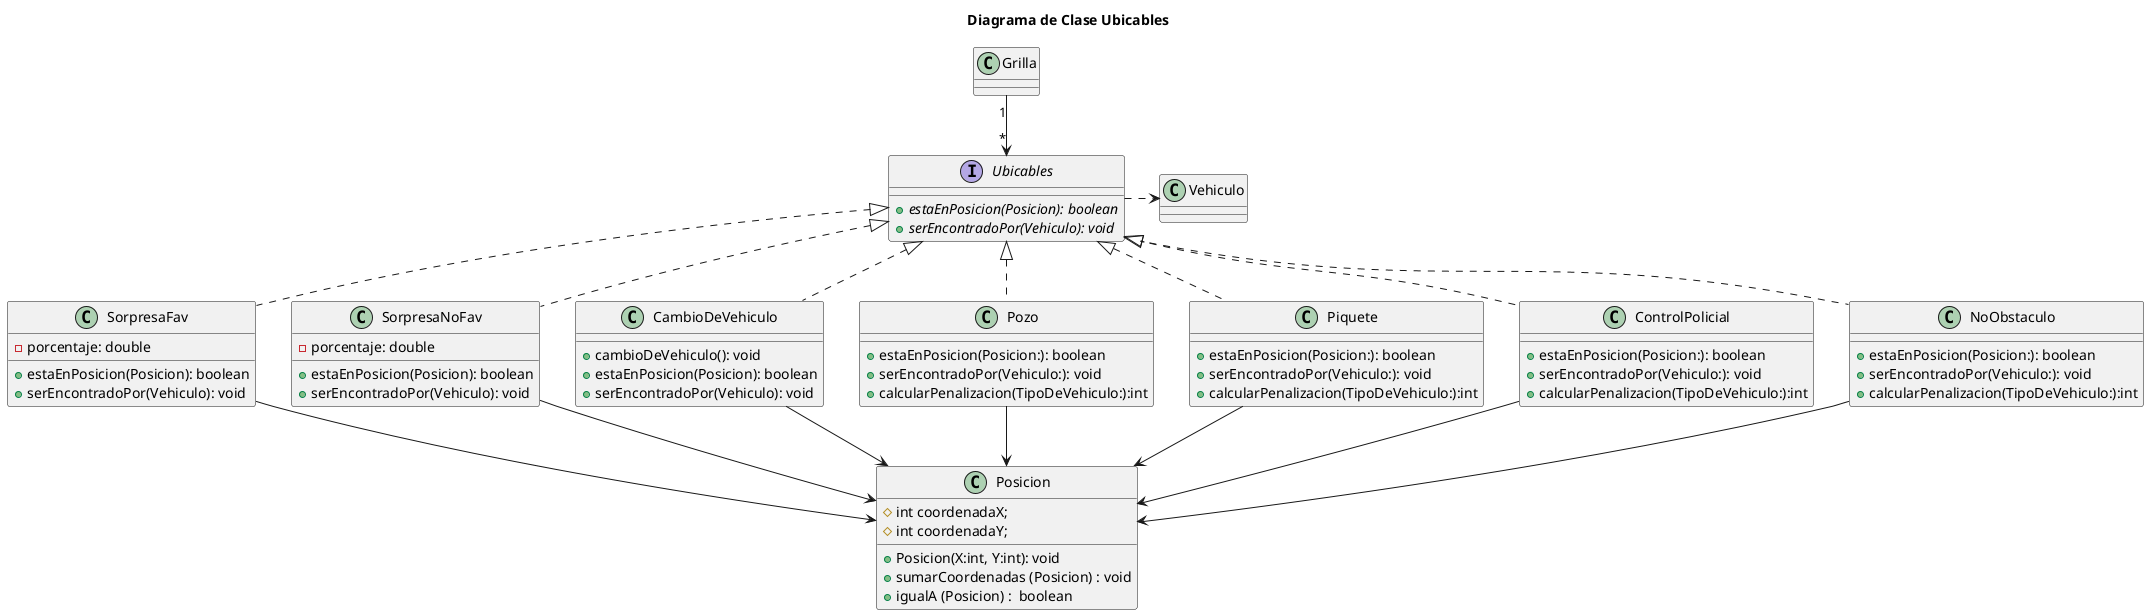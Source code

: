@startuml
title Diagrama de Clase Ubicables
Grilla "1" -d-> "*" Ubicables
Ubicables .r.> Vehiculo

SorpresaFav .u.|> Ubicables
SorpresaNoFav .u.|> Ubicables
CambioDeVehiculo .u.|>  Ubicables
Pozo .u.|> Ubicables
Piquete .u.|> Ubicables
ControlPolicial .u.|> Ubicables
NoObstaculo .u.|> Ubicables

SorpresaFav -d-> Posicion
SorpresaNoFav -d-> Posicion
CambioDeVehiculo -d-> Posicion
Pozo -d-> Posicion
Piquete -d-> Posicion
ControlPolicial -d-> Posicion
NoObstaculo -d-> Posicion



interface Ubicables {
    + {abstract} estaEnPosicion(Posicion): boolean
    + {abstract} serEncontradoPor(Vehiculo): void
}

class SorpresaFav {
- porcentaje: double
    + estaEnPosicion(Posicion): boolean
    + serEncontradoPor(Vehiculo): void
}

class SorpresaNoFav {
- porcentaje: double
+ estaEnPosicion(Posicion): boolean
 + serEncontradoPor(Vehiculo): void
}

class CambioDeVehiculo {
+ cambioDeVehiculo(): void
    + estaEnPosicion(Posicion): boolean
    + serEncontradoPor(Vehiculo): void
}

class Pozo {
+ estaEnPosicion(Posicion:): boolean
 + serEncontradoPor(Vehiculo:): void
 + calcularPenalizacion(TipoDeVehiculo:):int
}

class ControlPolicial {
+ estaEnPosicion(Posicion:): boolean
 + serEncontradoPor(Vehiculo:): void
 + calcularPenalizacion(TipoDeVehiculo:):int
}
class Piquete {
+ estaEnPosicion(Posicion:): boolean
 + serEncontradoPor(Vehiculo:): void
 + calcularPenalizacion(TipoDeVehiculo:):int
}
class NoObstaculo {
+ estaEnPosicion(Posicion:): boolean
 + serEncontradoPor(Vehiculo:): void
 + calcularPenalizacion(TipoDeVehiculo:):int
}
class Posicion {
    # int coordenadaX;
    # int coordenadaY;
    + Posicion(X:int, Y:int): void
    + sumarCoordenadas (Posicion) : void
    + igualA (Posicion) :  boolean
}


@enduml